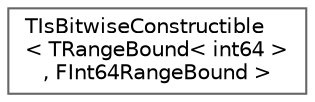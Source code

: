 digraph "Graphical Class Hierarchy"
{
 // INTERACTIVE_SVG=YES
 // LATEX_PDF_SIZE
  bgcolor="transparent";
  edge [fontname=Helvetica,fontsize=10,labelfontname=Helvetica,labelfontsize=10];
  node [fontname=Helvetica,fontsize=10,shape=box,height=0.2,width=0.4];
  rankdir="LR";
  Node0 [id="Node000000",label="TIsBitwiseConstructible\l\< TRangeBound\< int64 \>\l, FInt64RangeBound \>",height=0.2,width=0.4,color="grey40", fillcolor="white", style="filled",URL="$de/dba/structTIsBitwiseConstructible_3_01TRangeBound_3_01int64_01_4_00_01FInt64RangeBound_01_4.html",tooltip=" "];
}
